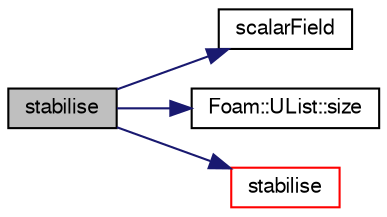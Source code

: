 digraph "stabilise"
{
  bgcolor="transparent";
  edge [fontname="FreeSans",fontsize="10",labelfontname="FreeSans",labelfontsize="10"];
  node [fontname="FreeSans",fontsize="10",shape=record];
  rankdir="LR";
  Node67704 [label="stabilise",height=0.2,width=0.4,color="black", fillcolor="grey75", style="filled", fontcolor="black"];
  Node67704 -> Node67705 [color="midnightblue",fontsize="10",style="solid",fontname="FreeSans"];
  Node67705 [label="scalarField",height=0.2,width=0.4,color="black",URL="$a19001.html#afcd8855c276a98ae9604b35c8fb5b81e"];
  Node67704 -> Node67706 [color="midnightblue",fontsize="10",style="solid",fontname="FreeSans"];
  Node67706 [label="Foam::UList::size",height=0.2,width=0.4,color="black",URL="$a25698.html#a47b3bf30da1eb3ab8076b5fbe00e0494",tooltip="Return the number of elements in the UList. "];
  Node67704 -> Node67707 [color="midnightblue",fontsize="10",style="solid",fontname="FreeSans"];
  Node67707 [label="stabilise",height=0.2,width=0.4,color="red",URL="$a21124.html#a84eaa0bfbb14e1ace368e4b8f5923176"];
}
